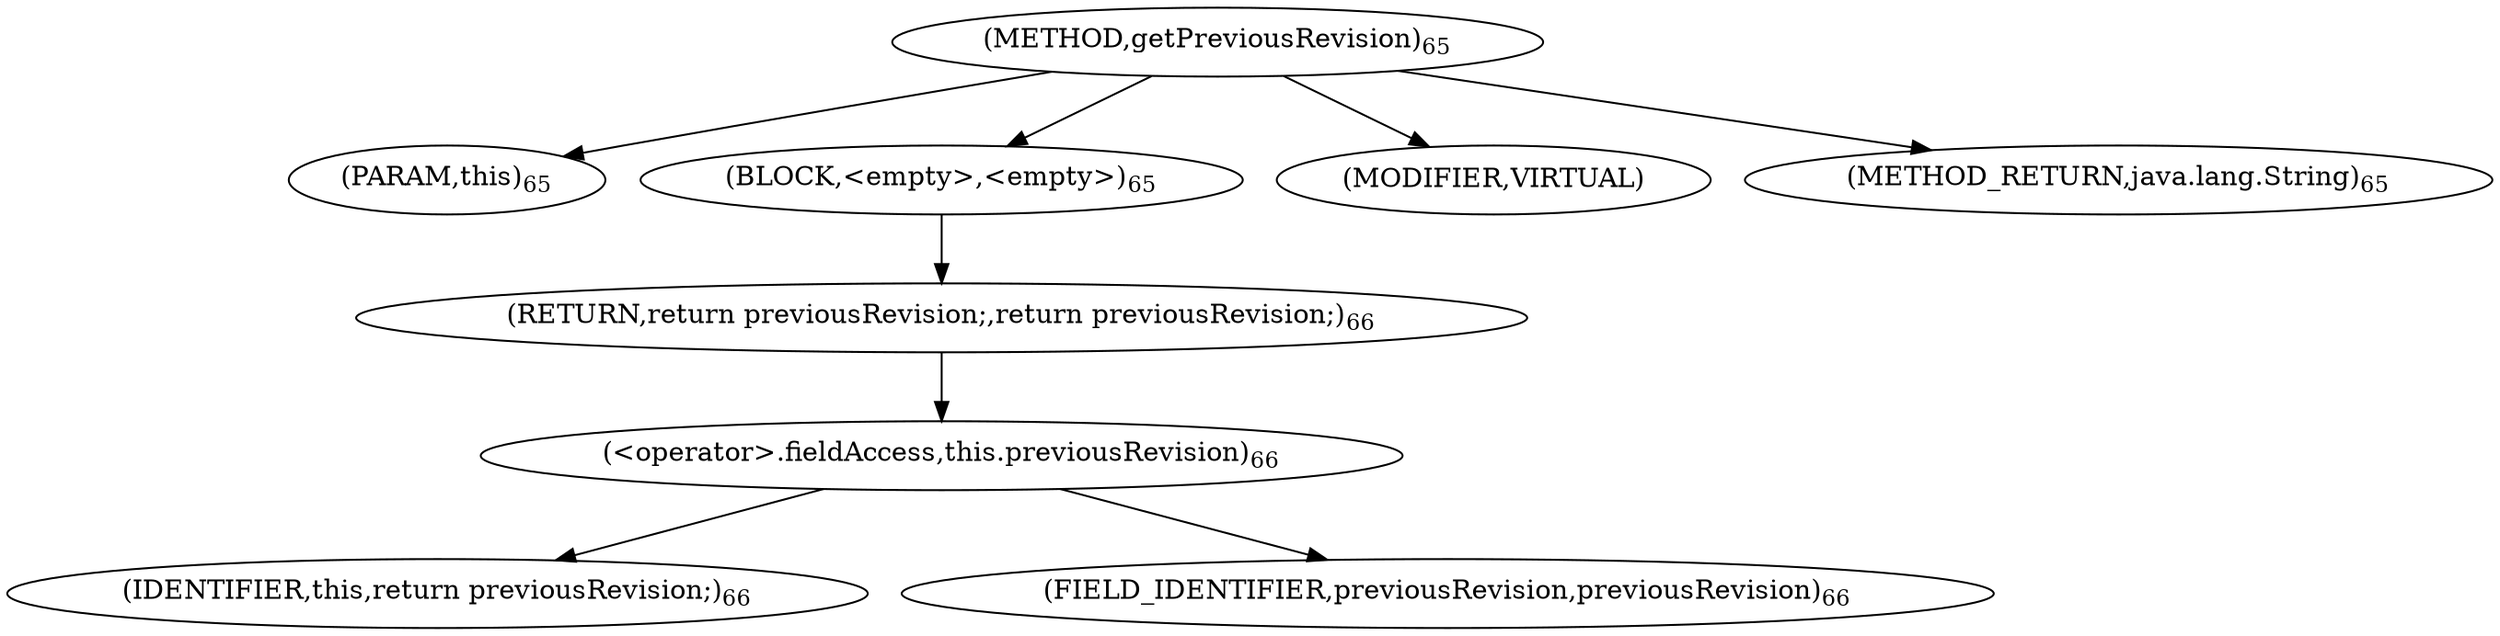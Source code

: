 digraph "getPreviousRevision" {  
"85" [label = <(METHOD,getPreviousRevision)<SUB>65</SUB>> ]
"86" [label = <(PARAM,this)<SUB>65</SUB>> ]
"87" [label = <(BLOCK,&lt;empty&gt;,&lt;empty&gt;)<SUB>65</SUB>> ]
"88" [label = <(RETURN,return previousRevision;,return previousRevision;)<SUB>66</SUB>> ]
"89" [label = <(&lt;operator&gt;.fieldAccess,this.previousRevision)<SUB>66</SUB>> ]
"90" [label = <(IDENTIFIER,this,return previousRevision;)<SUB>66</SUB>> ]
"91" [label = <(FIELD_IDENTIFIER,previousRevision,previousRevision)<SUB>66</SUB>> ]
"92" [label = <(MODIFIER,VIRTUAL)> ]
"93" [label = <(METHOD_RETURN,java.lang.String)<SUB>65</SUB>> ]
  "85" -> "86" 
  "85" -> "87" 
  "85" -> "92" 
  "85" -> "93" 
  "87" -> "88" 
  "88" -> "89" 
  "89" -> "90" 
  "89" -> "91" 
}
